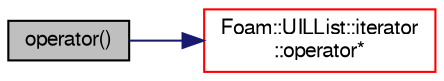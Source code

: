 digraph "operator()"
{
  bgcolor="transparent";
  edge [fontname="FreeSans",fontsize="10",labelfontname="FreeSans",labelfontsize="10"];
  node [fontname="FreeSans",fontsize="10",shape=record];
  rankdir="LR";
  Node10 [label="operator()",height=0.2,width=0.4,color="black", fillcolor="grey75", style="filled", fontcolor="black"];
  Node10 -> Node11 [color="midnightblue",fontsize="10",style="solid",fontname="FreeSans"];
  Node11 [label="Foam::UILList::iterator\l::operator*",height=0.2,width=0.4,color="red",URL="$a25794.html#af7f8c6b921dca2b94f6e7ee14e762770"];
}
